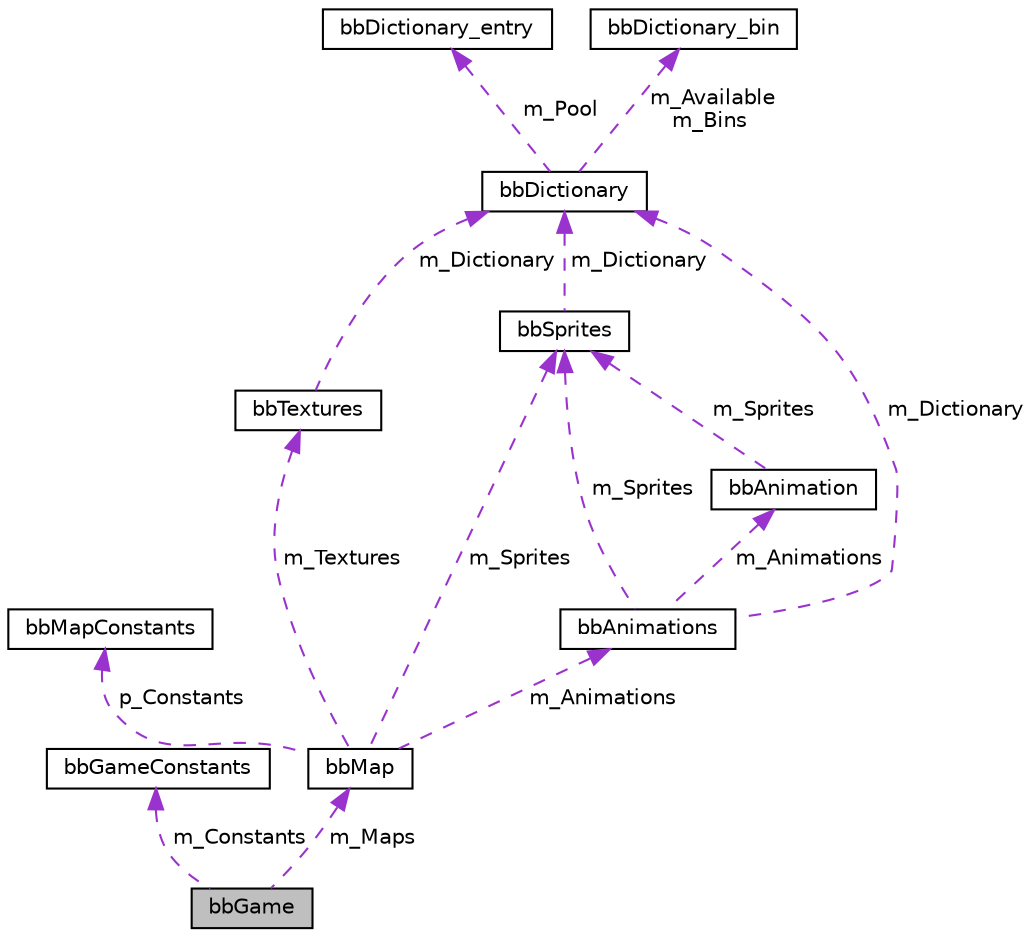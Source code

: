 digraph "bbGame"
{
 // LATEX_PDF_SIZE
  edge [fontname="Helvetica",fontsize="10",labelfontname="Helvetica",labelfontsize="10"];
  node [fontname="Helvetica",fontsize="10",shape=record];
  Node1 [label="bbGame",height=0.2,width=0.4,color="black", fillcolor="grey75", style="filled", fontcolor="black",tooltip=" "];
  Node2 -> Node1 [dir="back",color="darkorchid3",fontsize="10",style="dashed",label=" m_Constants" ,fontname="Helvetica"];
  Node2 [label="bbGameConstants",height=0.2,width=0.4,color="black", fillcolor="white", style="filled",URL="$structbbGameConstants.html",tooltip="contains data about the game?"];
  Node3 -> Node1 [dir="back",color="darkorchid3",fontsize="10",style="dashed",label=" m_Maps" ,fontname="Helvetica"];
  Node3 [label="bbMap",height=0.2,width=0.4,color="black", fillcolor="white", style="filled",URL="$structbbMap.html",tooltip=" "];
  Node4 -> Node3 [dir="back",color="darkorchid3",fontsize="10",style="dashed",label=" p_Constants" ,fontname="Helvetica"];
  Node4 [label="bbMapConstants",height=0.2,width=0.4,color="black", fillcolor="white", style="filled",URL="$structbbMapConstants.html",tooltip="contains data about the game?"];
  Node5 -> Node3 [dir="back",color="darkorchid3",fontsize="10",style="dashed",label=" m_Textures" ,fontname="Helvetica"];
  Node5 [label="bbTextures",height=0.2,width=0.4,color="black", fillcolor="white", style="filled",URL="$structbbTextures.html",tooltip=" "];
  Node6 -> Node5 [dir="back",color="darkorchid3",fontsize="10",style="dashed",label=" m_Dictionary" ,fontname="Helvetica"];
  Node6 [label="bbDictionary",height=0.2,width=0.4,color="black", fillcolor="white", style="filled",URL="$structbbDictionary.html",tooltip=" "];
  Node7 -> Node6 [dir="back",color="darkorchid3",fontsize="10",style="dashed",label=" m_Pool" ,fontname="Helvetica"];
  Node7 [label="bbDictionary_entry",height=0.2,width=0.4,color="black", fillcolor="white", style="filled",URL="$structbbDictionary__entry.html",tooltip=" "];
  Node8 -> Node6 [dir="back",color="darkorchid3",fontsize="10",style="dashed",label=" m_Available\nm_Bins" ,fontname="Helvetica"];
  Node8 [label="bbDictionary_bin",height=0.2,width=0.4,color="black", fillcolor="white", style="filled",URL="$structbbDictionary__bin.html",tooltip=" "];
  Node9 -> Node3 [dir="back",color="darkorchid3",fontsize="10",style="dashed",label=" m_Sprites" ,fontname="Helvetica"];
  Node9 [label="bbSprites",height=0.2,width=0.4,color="black", fillcolor="white", style="filled",URL="$structbbSprites.html",tooltip=" "];
  Node6 -> Node9 [dir="back",color="darkorchid3",fontsize="10",style="dashed",label=" m_Dictionary" ,fontname="Helvetica"];
  Node10 -> Node3 [dir="back",color="darkorchid3",fontsize="10",style="dashed",label=" m_Animations" ,fontname="Helvetica"];
  Node10 [label="bbAnimations",height=0.2,width=0.4,color="black", fillcolor="white", style="filled",URL="$structbbAnimations.html",tooltip=" "];
  Node9 -> Node10 [dir="back",color="darkorchid3",fontsize="10",style="dashed",label=" m_Sprites" ,fontname="Helvetica"];
  Node11 -> Node10 [dir="back",color="darkorchid3",fontsize="10",style="dashed",label=" m_Animations" ,fontname="Helvetica"];
  Node11 [label="bbAnimation",height=0.2,width=0.4,color="black", fillcolor="white", style="filled",URL="$structbbAnimation.html",tooltip=" "];
  Node9 -> Node11 [dir="back",color="darkorchid3",fontsize="10",style="dashed",label=" m_Sprites" ,fontname="Helvetica"];
  Node6 -> Node10 [dir="back",color="darkorchid3",fontsize="10",style="dashed",label=" m_Dictionary" ,fontname="Helvetica"];
}
